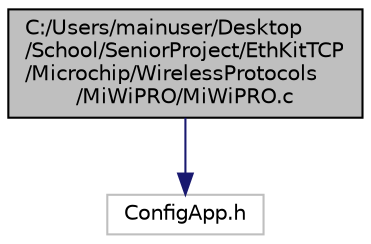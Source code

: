 digraph "C:/Users/mainuser/Desktop/School/SeniorProject/EthKitTCP/Microchip/WirelessProtocols/MiWiPRO/MiWiPRO.c"
{
  edge [fontname="Helvetica",fontsize="10",labelfontname="Helvetica",labelfontsize="10"];
  node [fontname="Helvetica",fontsize="10",shape=record];
  Node1 [label="C:/Users/mainuser/Desktop\l/School/SeniorProject/EthKitTCP\l/Microchip/WirelessProtocols\l/MiWiPRO/MiWiPRO.c",height=0.2,width=0.4,color="black", fillcolor="grey75", style="filled", fontcolor="black"];
  Node1 -> Node2 [color="midnightblue",fontsize="10",style="solid",fontname="Helvetica"];
  Node2 [label="ConfigApp.h",height=0.2,width=0.4,color="grey75", fillcolor="white", style="filled"];
}
